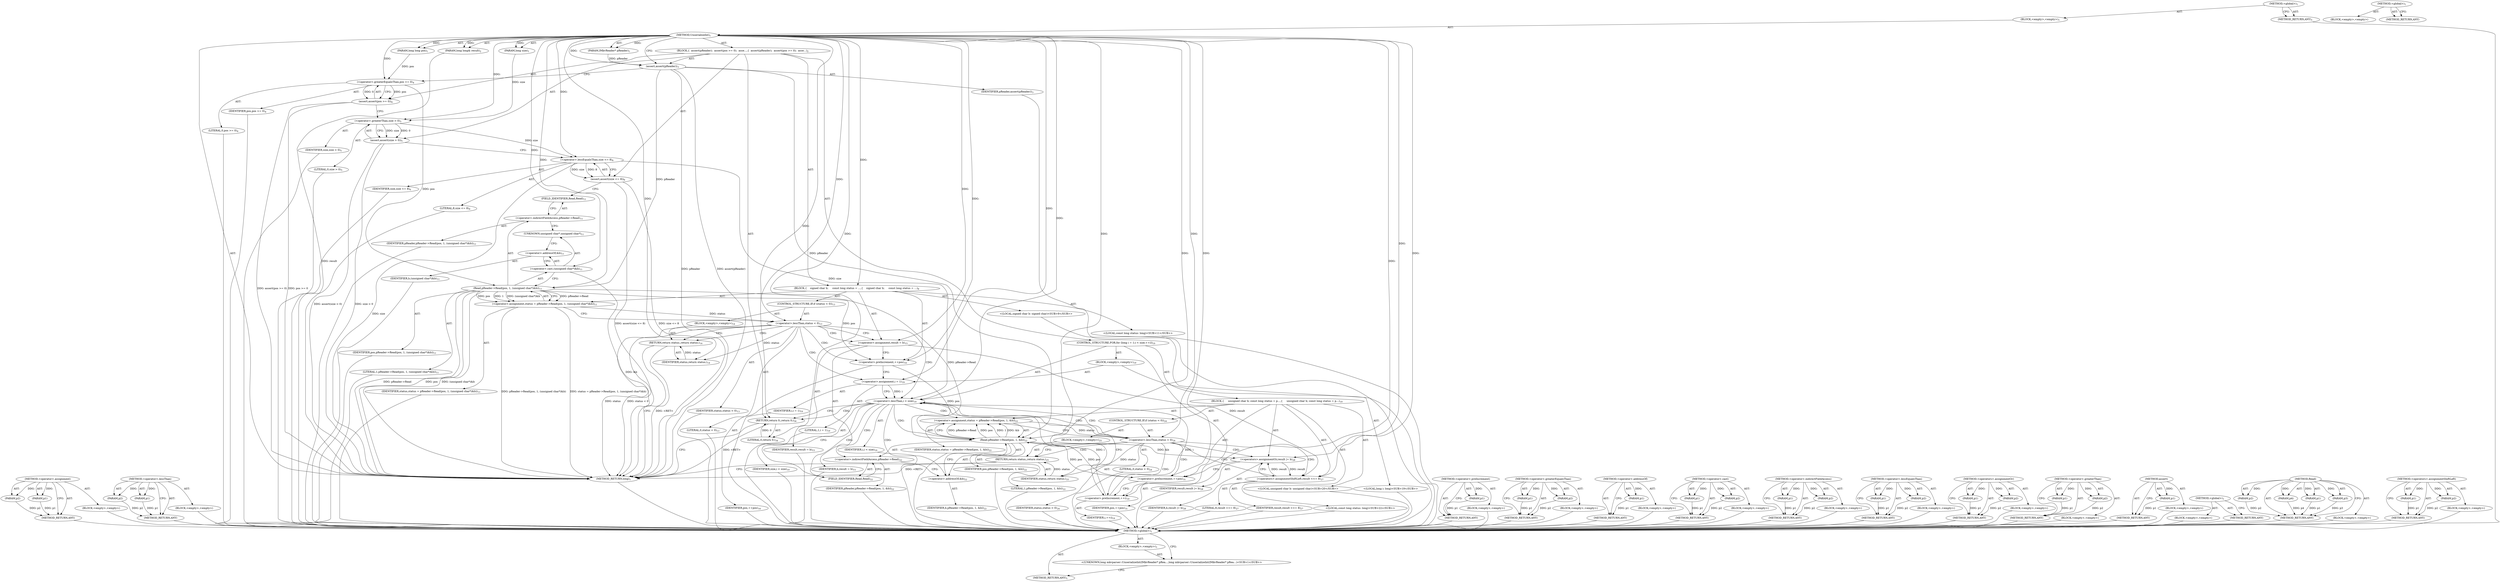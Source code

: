 digraph "&lt;global&gt;" {
vulnerable_142 [label=<(METHOD,&lt;operator&gt;.assignment)>];
vulnerable_143 [label=<(PARAM,p1)>];
vulnerable_144 [label=<(PARAM,p2)>];
vulnerable_145 [label=<(BLOCK,&lt;empty&gt;,&lt;empty&gt;)>];
vulnerable_146 [label=<(METHOD_RETURN,ANY)>];
vulnerable_168 [label=<(METHOD,&lt;operator&gt;.lessThan)>];
vulnerable_169 [label=<(PARAM,p1)>];
vulnerable_170 [label=<(PARAM,p2)>];
vulnerable_171 [label=<(BLOCK,&lt;empty&gt;,&lt;empty&gt;)>];
vulnerable_172 [label=<(METHOD_RETURN,ANY)>];
vulnerable_6 [label=<(METHOD,&lt;global&gt;)<SUB>1</SUB>>];
vulnerable_7 [label=<(BLOCK,&lt;empty&gt;,&lt;empty&gt;)<SUB>1</SUB>>];
vulnerable_8 [label=<(METHOD,UnserializeInt)<SUB>1</SUB>>];
vulnerable_9 [label=<(PARAM,IMkvReader* pReader)<SUB>1</SUB>>];
vulnerable_10 [label=<(PARAM,long long pos)<SUB>1</SUB>>];
vulnerable_11 [label=<(PARAM,long size)<SUB>1</SUB>>];
vulnerable_12 [label=<(PARAM,long long&amp; result)<SUB>2</SUB>>];
vulnerable_13 [label=<(BLOCK,{
  assert(pReader);
  assert(pos &gt;= 0);
  asse...,{
  assert(pReader);
  assert(pos &gt;= 0);
  asse...)<SUB>2</SUB>>];
vulnerable_14 [label=<(assert,assert(pReader))<SUB>3</SUB>>];
vulnerable_15 [label=<(IDENTIFIER,pReader,assert(pReader))<SUB>3</SUB>>];
vulnerable_16 [label=<(assert,assert(pos &gt;= 0))<SUB>4</SUB>>];
vulnerable_17 [label=<(&lt;operator&gt;.greaterEqualsThan,pos &gt;= 0)<SUB>4</SUB>>];
vulnerable_18 [label=<(IDENTIFIER,pos,pos &gt;= 0)<SUB>4</SUB>>];
vulnerable_19 [label=<(LITERAL,0,pos &gt;= 0)<SUB>4</SUB>>];
vulnerable_20 [label=<(assert,assert(size &gt; 0))<SUB>5</SUB>>];
vulnerable_21 [label=<(&lt;operator&gt;.greaterThan,size &gt; 0)<SUB>5</SUB>>];
vulnerable_22 [label=<(IDENTIFIER,size,size &gt; 0)<SUB>5</SUB>>];
vulnerable_23 [label=<(LITERAL,0,size &gt; 0)<SUB>5</SUB>>];
vulnerable_24 [label=<(assert,assert(size &lt;= 8))<SUB>6</SUB>>];
vulnerable_25 [label=<(&lt;operator&gt;.lessEqualsThan,size &lt;= 8)<SUB>6</SUB>>];
vulnerable_26 [label=<(IDENTIFIER,size,size &lt;= 8)<SUB>6</SUB>>];
vulnerable_27 [label=<(LITERAL,8,size &lt;= 8)<SUB>6</SUB>>];
vulnerable_28 [label=<(BLOCK,{
    signed char b;
 
    const long status = ...,{
    signed char b;
 
    const long status = ...)<SUB>8</SUB>>];
vulnerable_29 [label="<(LOCAL,signed char b: signed char)<SUB>9</SUB>>"];
vulnerable_30 [label="<(LOCAL,const long status: long)<SUB>11</SUB>>"];
vulnerable_31 [label=<(&lt;operator&gt;.assignment,status = pReader-&gt;Read(pos, 1, (unsigned char*)&amp;b))<SUB>11</SUB>>];
vulnerable_32 [label=<(IDENTIFIER,status,status = pReader-&gt;Read(pos, 1, (unsigned char*)&amp;b))<SUB>11</SUB>>];
vulnerable_33 [label=<(Read,pReader-&gt;Read(pos, 1, (unsigned char*)&amp;b))<SUB>11</SUB>>];
vulnerable_34 [label=<(&lt;operator&gt;.indirectFieldAccess,pReader-&gt;Read)<SUB>11</SUB>>];
vulnerable_35 [label=<(IDENTIFIER,pReader,pReader-&gt;Read(pos, 1, (unsigned char*)&amp;b))<SUB>11</SUB>>];
vulnerable_36 [label=<(FIELD_IDENTIFIER,Read,Read)<SUB>11</SUB>>];
vulnerable_37 [label=<(IDENTIFIER,pos,pReader-&gt;Read(pos, 1, (unsigned char*)&amp;b))<SUB>11</SUB>>];
vulnerable_38 [label=<(LITERAL,1,pReader-&gt;Read(pos, 1, (unsigned char*)&amp;b))<SUB>11</SUB>>];
vulnerable_39 [label=<(&lt;operator&gt;.cast,(unsigned char*)&amp;b)<SUB>11</SUB>>];
vulnerable_40 [label=<(UNKNOWN,unsigned char*,unsigned char*)<SUB>11</SUB>>];
vulnerable_41 [label=<(&lt;operator&gt;.addressOf,&amp;b)<SUB>11</SUB>>];
vulnerable_42 [label=<(IDENTIFIER,b,(unsigned char*)&amp;b)<SUB>11</SUB>>];
vulnerable_43 [label=<(CONTROL_STRUCTURE,IF,if (status &lt; 0))<SUB>13</SUB>>];
vulnerable_44 [label=<(&lt;operator&gt;.lessThan,status &lt; 0)<SUB>13</SUB>>];
vulnerable_45 [label=<(IDENTIFIER,status,status &lt; 0)<SUB>13</SUB>>];
vulnerable_46 [label=<(LITERAL,0,status &lt; 0)<SUB>13</SUB>>];
vulnerable_47 [label=<(BLOCK,&lt;empty&gt;,&lt;empty&gt;)<SUB>14</SUB>>];
vulnerable_48 [label=<(RETURN,return status;,return status;)<SUB>14</SUB>>];
vulnerable_49 [label=<(IDENTIFIER,status,return status;)<SUB>14</SUB>>];
vulnerable_50 [label=<(&lt;operator&gt;.assignment,result = b)<SUB>15</SUB>>];
vulnerable_51 [label=<(IDENTIFIER,result,result = b)<SUB>15</SUB>>];
vulnerable_52 [label=<(IDENTIFIER,b,result = b)<SUB>15</SUB>>];
vulnerable_53 [label=<(&lt;operator&gt;.preIncrement,++pos)<SUB>16</SUB>>];
vulnerable_54 [label=<(IDENTIFIER,pos,++pos)<SUB>16</SUB>>];
vulnerable_55 [label=<(CONTROL_STRUCTURE,FOR,for (long i = 1;i &lt; size;++i))<SUB>19</SUB>>];
vulnerable_56 [label=<(BLOCK,&lt;empty&gt;,&lt;empty&gt;)<SUB>19</SUB>>];
vulnerable_57 [label="<(LOCAL,long i: long)<SUB>19</SUB>>"];
vulnerable_58 [label=<(&lt;operator&gt;.assignment,i = 1)<SUB>19</SUB>>];
vulnerable_59 [label=<(IDENTIFIER,i,i = 1)<SUB>19</SUB>>];
vulnerable_60 [label=<(LITERAL,1,i = 1)<SUB>19</SUB>>];
vulnerable_61 [label=<(&lt;operator&gt;.lessThan,i &lt; size)<SUB>19</SUB>>];
vulnerable_62 [label=<(IDENTIFIER,i,i &lt; size)<SUB>19</SUB>>];
vulnerable_63 [label=<(IDENTIFIER,size,i &lt; size)<SUB>19</SUB>>];
vulnerable_64 [label=<(&lt;operator&gt;.preIncrement,++i)<SUB>19</SUB>>];
vulnerable_65 [label=<(IDENTIFIER,i,++i)<SUB>19</SUB>>];
vulnerable_66 [label=<(BLOCK,{
     unsigned char b;

 const long status = p...,{
     unsigned char b;

 const long status = p...)<SUB>19</SUB>>];
vulnerable_67 [label="<(LOCAL,unsigned char b: unsigned char)<SUB>20</SUB>>"];
vulnerable_68 [label="<(LOCAL,const long status: long)<SUB>22</SUB>>"];
vulnerable_69 [label=<(&lt;operator&gt;.assignment,status = pReader-&gt;Read(pos, 1, &amp;b))<SUB>22</SUB>>];
vulnerable_70 [label=<(IDENTIFIER,status,status = pReader-&gt;Read(pos, 1, &amp;b))<SUB>22</SUB>>];
vulnerable_71 [label=<(Read,pReader-&gt;Read(pos, 1, &amp;b))<SUB>22</SUB>>];
vulnerable_72 [label=<(&lt;operator&gt;.indirectFieldAccess,pReader-&gt;Read)<SUB>22</SUB>>];
vulnerable_73 [label=<(IDENTIFIER,pReader,pReader-&gt;Read(pos, 1, &amp;b))<SUB>22</SUB>>];
vulnerable_74 [label=<(FIELD_IDENTIFIER,Read,Read)<SUB>22</SUB>>];
vulnerable_75 [label=<(IDENTIFIER,pos,pReader-&gt;Read(pos, 1, &amp;b))<SUB>22</SUB>>];
vulnerable_76 [label=<(LITERAL,1,pReader-&gt;Read(pos, 1, &amp;b))<SUB>22</SUB>>];
vulnerable_77 [label=<(&lt;operator&gt;.addressOf,&amp;b)<SUB>22</SUB>>];
vulnerable_78 [label=<(IDENTIFIER,b,pReader-&gt;Read(pos, 1, &amp;b))<SUB>22</SUB>>];
vulnerable_79 [label=<(CONTROL_STRUCTURE,IF,if (status &lt; 0))<SUB>24</SUB>>];
vulnerable_80 [label=<(&lt;operator&gt;.lessThan,status &lt; 0)<SUB>24</SUB>>];
vulnerable_81 [label=<(IDENTIFIER,status,status &lt; 0)<SUB>24</SUB>>];
vulnerable_82 [label=<(LITERAL,0,status &lt; 0)<SUB>24</SUB>>];
vulnerable_83 [label=<(BLOCK,&lt;empty&gt;,&lt;empty&gt;)<SUB>25</SUB>>];
vulnerable_84 [label=<(RETURN,return status;,return status;)<SUB>25</SUB>>];
vulnerable_85 [label=<(IDENTIFIER,status,return status;)<SUB>25</SUB>>];
vulnerable_86 [label=<(&lt;operators&gt;.assignmentShiftLeft,result &lt;&lt;= 8)<SUB>27</SUB>>];
vulnerable_87 [label=<(IDENTIFIER,result,result &lt;&lt;= 8)<SUB>27</SUB>>];
vulnerable_88 [label=<(LITERAL,8,result &lt;&lt;= 8)<SUB>27</SUB>>];
vulnerable_89 [label=<(&lt;operators&gt;.assignmentOr,result |= b)<SUB>28</SUB>>];
vulnerable_90 [label=<(IDENTIFIER,result,result |= b)<SUB>28</SUB>>];
vulnerable_91 [label=<(IDENTIFIER,b,result |= b)<SUB>28</SUB>>];
vulnerable_92 [label=<(&lt;operator&gt;.preIncrement,++pos)<SUB>31</SUB>>];
vulnerable_93 [label=<(IDENTIFIER,pos,++pos)<SUB>31</SUB>>];
vulnerable_94 [label=<(RETURN,return 0;,return 0;)<SUB>34</SUB>>];
vulnerable_95 [label=<(LITERAL,0,return 0;)<SUB>34</SUB>>];
vulnerable_96 [label=<(METHOD_RETURN,long)<SUB>1</SUB>>];
vulnerable_98 [label=<(METHOD_RETURN,ANY)<SUB>1</SUB>>];
vulnerable_173 [label=<(METHOD,&lt;operator&gt;.preIncrement)>];
vulnerable_174 [label=<(PARAM,p1)>];
vulnerable_175 [label=<(BLOCK,&lt;empty&gt;,&lt;empty&gt;)>];
vulnerable_176 [label=<(METHOD_RETURN,ANY)>];
vulnerable_127 [label=<(METHOD,&lt;operator&gt;.greaterEqualsThan)>];
vulnerable_128 [label=<(PARAM,p1)>];
vulnerable_129 [label=<(PARAM,p2)>];
vulnerable_130 [label=<(BLOCK,&lt;empty&gt;,&lt;empty&gt;)>];
vulnerable_131 [label=<(METHOD_RETURN,ANY)>];
vulnerable_164 [label=<(METHOD,&lt;operator&gt;.addressOf)>];
vulnerable_165 [label=<(PARAM,p1)>];
vulnerable_166 [label=<(BLOCK,&lt;empty&gt;,&lt;empty&gt;)>];
vulnerable_167 [label=<(METHOD_RETURN,ANY)>];
vulnerable_159 [label=<(METHOD,&lt;operator&gt;.cast)>];
vulnerable_160 [label=<(PARAM,p1)>];
vulnerable_161 [label=<(PARAM,p2)>];
vulnerable_162 [label=<(BLOCK,&lt;empty&gt;,&lt;empty&gt;)>];
vulnerable_163 [label=<(METHOD_RETURN,ANY)>];
vulnerable_154 [label=<(METHOD,&lt;operator&gt;.indirectFieldAccess)>];
vulnerable_155 [label=<(PARAM,p1)>];
vulnerable_156 [label=<(PARAM,p2)>];
vulnerable_157 [label=<(BLOCK,&lt;empty&gt;,&lt;empty&gt;)>];
vulnerable_158 [label=<(METHOD_RETURN,ANY)>];
vulnerable_137 [label=<(METHOD,&lt;operator&gt;.lessEqualsThan)>];
vulnerable_138 [label=<(PARAM,p1)>];
vulnerable_139 [label=<(PARAM,p2)>];
vulnerable_140 [label=<(BLOCK,&lt;empty&gt;,&lt;empty&gt;)>];
vulnerable_141 [label=<(METHOD_RETURN,ANY)>];
vulnerable_182 [label=<(METHOD,&lt;operators&gt;.assignmentOr)>];
vulnerable_183 [label=<(PARAM,p1)>];
vulnerable_184 [label=<(PARAM,p2)>];
vulnerable_185 [label=<(BLOCK,&lt;empty&gt;,&lt;empty&gt;)>];
vulnerable_186 [label=<(METHOD_RETURN,ANY)>];
vulnerable_132 [label=<(METHOD,&lt;operator&gt;.greaterThan)>];
vulnerable_133 [label=<(PARAM,p1)>];
vulnerable_134 [label=<(PARAM,p2)>];
vulnerable_135 [label=<(BLOCK,&lt;empty&gt;,&lt;empty&gt;)>];
vulnerable_136 [label=<(METHOD_RETURN,ANY)>];
vulnerable_123 [label=<(METHOD,assert)>];
vulnerable_124 [label=<(PARAM,p1)>];
vulnerable_125 [label=<(BLOCK,&lt;empty&gt;,&lt;empty&gt;)>];
vulnerable_126 [label=<(METHOD_RETURN,ANY)>];
vulnerable_117 [label=<(METHOD,&lt;global&gt;)<SUB>1</SUB>>];
vulnerable_118 [label=<(BLOCK,&lt;empty&gt;,&lt;empty&gt;)>];
vulnerable_119 [label=<(METHOD_RETURN,ANY)>];
vulnerable_147 [label=<(METHOD,Read)>];
vulnerable_148 [label=<(PARAM,p1)>];
vulnerable_149 [label=<(PARAM,p2)>];
vulnerable_150 [label=<(PARAM,p3)>];
vulnerable_151 [label=<(PARAM,p4)>];
vulnerable_152 [label=<(BLOCK,&lt;empty&gt;,&lt;empty&gt;)>];
vulnerable_153 [label=<(METHOD_RETURN,ANY)>];
vulnerable_177 [label=<(METHOD,&lt;operators&gt;.assignmentShiftLeft)>];
vulnerable_178 [label=<(PARAM,p1)>];
vulnerable_179 [label=<(PARAM,p2)>];
vulnerable_180 [label=<(BLOCK,&lt;empty&gt;,&lt;empty&gt;)>];
vulnerable_181 [label=<(METHOD_RETURN,ANY)>];
fixed_6 [label=<(METHOD,&lt;global&gt;)<SUB>1</SUB>>];
fixed_7 [label=<(BLOCK,&lt;empty&gt;,&lt;empty&gt;)<SUB>1</SUB>>];
fixed_8 [label="<(UNKNOWN,long mkvparser::UnserializeInt(IMkvReader* pRea...,long mkvparser::UnserializeInt(IMkvReader* pRea...)<SUB>1</SUB>>"];
fixed_9 [label=<(METHOD_RETURN,ANY)<SUB>1</SUB>>];
fixed_14 [label=<(METHOD,&lt;global&gt;)<SUB>1</SUB>>];
fixed_15 [label=<(BLOCK,&lt;empty&gt;,&lt;empty&gt;)>];
fixed_16 [label=<(METHOD_RETURN,ANY)>];
vulnerable_142 -> vulnerable_143  [key=0, label="AST: "];
vulnerable_142 -> vulnerable_143  [key=1, label="DDG: "];
vulnerable_142 -> vulnerable_145  [key=0, label="AST: "];
vulnerable_142 -> vulnerable_144  [key=0, label="AST: "];
vulnerable_142 -> vulnerable_144  [key=1, label="DDG: "];
vulnerable_142 -> vulnerable_146  [key=0, label="AST: "];
vulnerable_142 -> vulnerable_146  [key=1, label="CFG: "];
vulnerable_143 -> vulnerable_146  [key=0, label="DDG: p1"];
vulnerable_144 -> vulnerable_146  [key=0, label="DDG: p2"];
vulnerable_145 -> fixed_6  [key=0];
vulnerable_146 -> fixed_6  [key=0];
vulnerable_168 -> vulnerable_169  [key=0, label="AST: "];
vulnerable_168 -> vulnerable_169  [key=1, label="DDG: "];
vulnerable_168 -> vulnerable_171  [key=0, label="AST: "];
vulnerable_168 -> vulnerable_170  [key=0, label="AST: "];
vulnerable_168 -> vulnerable_170  [key=1, label="DDG: "];
vulnerable_168 -> vulnerable_172  [key=0, label="AST: "];
vulnerable_168 -> vulnerable_172  [key=1, label="CFG: "];
vulnerable_169 -> vulnerable_172  [key=0, label="DDG: p1"];
vulnerable_170 -> vulnerable_172  [key=0, label="DDG: p2"];
vulnerable_171 -> fixed_6  [key=0];
vulnerable_172 -> fixed_6  [key=0];
vulnerable_6 -> vulnerable_7  [key=0, label="AST: "];
vulnerable_6 -> vulnerable_98  [key=0, label="AST: "];
vulnerable_6 -> vulnerable_98  [key=1, label="CFG: "];
vulnerable_7 -> vulnerable_8  [key=0, label="AST: "];
vulnerable_8 -> vulnerable_9  [key=0, label="AST: "];
vulnerable_8 -> vulnerable_9  [key=1, label="DDG: "];
vulnerable_8 -> vulnerable_10  [key=0, label="AST: "];
vulnerable_8 -> vulnerable_10  [key=1, label="DDG: "];
vulnerable_8 -> vulnerable_11  [key=0, label="AST: "];
vulnerable_8 -> vulnerable_11  [key=1, label="DDG: "];
vulnerable_8 -> vulnerable_12  [key=0, label="AST: "];
vulnerable_8 -> vulnerable_12  [key=1, label="DDG: "];
vulnerable_8 -> vulnerable_13  [key=0, label="AST: "];
vulnerable_8 -> vulnerable_96  [key=0, label="AST: "];
vulnerable_8 -> vulnerable_14  [key=0, label="CFG: "];
vulnerable_8 -> vulnerable_14  [key=1, label="DDG: "];
vulnerable_8 -> vulnerable_28  [key=0, label="DDG: "];
vulnerable_8 -> vulnerable_94  [key=0, label="DDG: "];
vulnerable_8 -> vulnerable_50  [key=0, label="DDG: "];
vulnerable_8 -> vulnerable_95  [key=0, label="DDG: "];
vulnerable_8 -> vulnerable_17  [key=0, label="DDG: "];
vulnerable_8 -> vulnerable_21  [key=0, label="DDG: "];
vulnerable_8 -> vulnerable_25  [key=0, label="DDG: "];
vulnerable_8 -> vulnerable_53  [key=0, label="DDG: "];
vulnerable_8 -> vulnerable_58  [key=0, label="DDG: "];
vulnerable_8 -> vulnerable_61  [key=0, label="DDG: "];
vulnerable_8 -> vulnerable_64  [key=0, label="DDG: "];
vulnerable_8 -> vulnerable_86  [key=0, label="DDG: "];
vulnerable_8 -> vulnerable_89  [key=0, label="DDG: "];
vulnerable_8 -> vulnerable_33  [key=0, label="DDG: "];
vulnerable_8 -> vulnerable_44  [key=0, label="DDG: "];
vulnerable_8 -> vulnerable_92  [key=0, label="DDG: "];
vulnerable_8 -> vulnerable_39  [key=0, label="DDG: "];
vulnerable_8 -> vulnerable_49  [key=0, label="DDG: "];
vulnerable_8 -> vulnerable_71  [key=0, label="DDG: "];
vulnerable_8 -> vulnerable_80  [key=0, label="DDG: "];
vulnerable_8 -> vulnerable_85  [key=0, label="DDG: "];
vulnerable_9 -> vulnerable_14  [key=0, label="DDG: pReader"];
vulnerable_10 -> vulnerable_17  [key=0, label="DDG: pos"];
vulnerable_11 -> vulnerable_21  [key=0, label="DDG: size"];
vulnerable_12 -> vulnerable_96  [key=0, label="DDG: result"];
vulnerable_13 -> vulnerable_14  [key=0, label="AST: "];
vulnerable_13 -> vulnerable_16  [key=0, label="AST: "];
vulnerable_13 -> vulnerable_20  [key=0, label="AST: "];
vulnerable_13 -> vulnerable_24  [key=0, label="AST: "];
vulnerable_13 -> vulnerable_28  [key=0, label="AST: "];
vulnerable_13 -> vulnerable_55  [key=0, label="AST: "];
vulnerable_13 -> vulnerable_94  [key=0, label="AST: "];
vulnerable_14 -> vulnerable_15  [key=0, label="AST: "];
vulnerable_14 -> vulnerable_17  [key=0, label="CFG: "];
vulnerable_14 -> vulnerable_96  [key=0, label="DDG: pReader"];
vulnerable_14 -> vulnerable_96  [key=1, label="DDG: assert(pReader)"];
vulnerable_14 -> vulnerable_33  [key=0, label="DDG: pReader"];
vulnerable_14 -> vulnerable_71  [key=0, label="DDG: pReader"];
vulnerable_15 -> fixed_6  [key=0];
vulnerable_16 -> vulnerable_17  [key=0, label="AST: "];
vulnerable_16 -> vulnerable_21  [key=0, label="CFG: "];
vulnerable_16 -> vulnerable_96  [key=0, label="DDG: pos &gt;= 0"];
vulnerable_16 -> vulnerable_96  [key=1, label="DDG: assert(pos &gt;= 0)"];
vulnerable_17 -> vulnerable_18  [key=0, label="AST: "];
vulnerable_17 -> vulnerable_19  [key=0, label="AST: "];
vulnerable_17 -> vulnerable_16  [key=0, label="CFG: "];
vulnerable_17 -> vulnerable_16  [key=1, label="DDG: pos"];
vulnerable_17 -> vulnerable_16  [key=2, label="DDG: 0"];
vulnerable_17 -> vulnerable_33  [key=0, label="DDG: pos"];
vulnerable_18 -> fixed_6  [key=0];
vulnerable_19 -> fixed_6  [key=0];
vulnerable_20 -> vulnerable_21  [key=0, label="AST: "];
vulnerable_20 -> vulnerable_25  [key=0, label="CFG: "];
vulnerable_20 -> vulnerable_96  [key=0, label="DDG: size &gt; 0"];
vulnerable_20 -> vulnerable_96  [key=1, label="DDG: assert(size &gt; 0)"];
vulnerable_21 -> vulnerable_22  [key=0, label="AST: "];
vulnerable_21 -> vulnerable_23  [key=0, label="AST: "];
vulnerable_21 -> vulnerable_20  [key=0, label="CFG: "];
vulnerable_21 -> vulnerable_20  [key=1, label="DDG: size"];
vulnerable_21 -> vulnerable_20  [key=2, label="DDG: 0"];
vulnerable_21 -> vulnerable_25  [key=0, label="DDG: size"];
vulnerable_22 -> fixed_6  [key=0];
vulnerable_23 -> fixed_6  [key=0];
vulnerable_24 -> vulnerable_25  [key=0, label="AST: "];
vulnerable_24 -> vulnerable_36  [key=0, label="CFG: "];
vulnerable_24 -> vulnerable_96  [key=0, label="DDG: size &lt;= 8"];
vulnerable_24 -> vulnerable_96  [key=1, label="DDG: assert(size &lt;= 8)"];
vulnerable_25 -> vulnerable_26  [key=0, label="AST: "];
vulnerable_25 -> vulnerable_27  [key=0, label="AST: "];
vulnerable_25 -> vulnerable_24  [key=0, label="CFG: "];
vulnerable_25 -> vulnerable_24  [key=1, label="DDG: size"];
vulnerable_25 -> vulnerable_24  [key=2, label="DDG: 8"];
vulnerable_25 -> vulnerable_96  [key=0, label="DDG: size"];
vulnerable_25 -> vulnerable_61  [key=0, label="DDG: size"];
vulnerable_26 -> fixed_6  [key=0];
vulnerable_27 -> fixed_6  [key=0];
vulnerable_28 -> vulnerable_29  [key=0, label="AST: "];
vulnerable_28 -> vulnerable_30  [key=0, label="AST: "];
vulnerable_28 -> vulnerable_31  [key=0, label="AST: "];
vulnerable_28 -> vulnerable_43  [key=0, label="AST: "];
vulnerable_28 -> vulnerable_50  [key=0, label="AST: "];
vulnerable_28 -> vulnerable_53  [key=0, label="AST: "];
vulnerable_29 -> fixed_6  [key=0];
vulnerable_30 -> fixed_6  [key=0];
vulnerable_31 -> vulnerable_32  [key=0, label="AST: "];
vulnerable_31 -> vulnerable_33  [key=0, label="AST: "];
vulnerable_31 -> vulnerable_44  [key=0, label="CFG: "];
vulnerable_31 -> vulnerable_44  [key=1, label="DDG: status"];
vulnerable_31 -> vulnerable_96  [key=0, label="DDG: pReader-&gt;Read(pos, 1, (unsigned char*)&amp;b)"];
vulnerable_31 -> vulnerable_96  [key=1, label="DDG: status = pReader-&gt;Read(pos, 1, (unsigned char*)&amp;b)"];
vulnerable_32 -> fixed_6  [key=0];
vulnerable_33 -> vulnerable_34  [key=0, label="AST: "];
vulnerable_33 -> vulnerable_37  [key=0, label="AST: "];
vulnerable_33 -> vulnerable_38  [key=0, label="AST: "];
vulnerable_33 -> vulnerable_39  [key=0, label="AST: "];
vulnerable_33 -> vulnerable_31  [key=0, label="CFG: "];
vulnerable_33 -> vulnerable_31  [key=1, label="DDG: pReader-&gt;Read"];
vulnerable_33 -> vulnerable_31  [key=2, label="DDG: pos"];
vulnerable_33 -> vulnerable_31  [key=3, label="DDG: 1"];
vulnerable_33 -> vulnerable_31  [key=4, label="DDG: (unsigned char*)&amp;b"];
vulnerable_33 -> vulnerable_96  [key=0, label="DDG: pReader-&gt;Read"];
vulnerable_33 -> vulnerable_96  [key=1, label="DDG: pos"];
vulnerable_33 -> vulnerable_96  [key=2, label="DDG: (unsigned char*)&amp;b"];
vulnerable_33 -> vulnerable_53  [key=0, label="DDG: pos"];
vulnerable_33 -> vulnerable_71  [key=0, label="DDG: pReader-&gt;Read"];
vulnerable_34 -> vulnerable_35  [key=0, label="AST: "];
vulnerable_34 -> vulnerable_36  [key=0, label="AST: "];
vulnerable_34 -> vulnerable_40  [key=0, label="CFG: "];
vulnerable_35 -> fixed_6  [key=0];
vulnerable_36 -> vulnerable_34  [key=0, label="CFG: "];
vulnerable_37 -> fixed_6  [key=0];
vulnerable_38 -> fixed_6  [key=0];
vulnerable_39 -> vulnerable_40  [key=0, label="AST: "];
vulnerable_39 -> vulnerable_41  [key=0, label="AST: "];
vulnerable_39 -> vulnerable_33  [key=0, label="CFG: "];
vulnerable_39 -> vulnerable_96  [key=0, label="DDG: &amp;b"];
vulnerable_40 -> vulnerable_41  [key=0, label="CFG: "];
vulnerable_41 -> vulnerable_42  [key=0, label="AST: "];
vulnerable_41 -> vulnerable_39  [key=0, label="CFG: "];
vulnerable_42 -> fixed_6  [key=0];
vulnerable_43 -> vulnerable_44  [key=0, label="AST: "];
vulnerable_43 -> vulnerable_47  [key=0, label="AST: "];
vulnerable_44 -> vulnerable_45  [key=0, label="AST: "];
vulnerable_44 -> vulnerable_46  [key=0, label="AST: "];
vulnerable_44 -> vulnerable_48  [key=0, label="CFG: "];
vulnerable_44 -> vulnerable_48  [key=1, label="CDG: "];
vulnerable_44 -> vulnerable_50  [key=0, label="CFG: "];
vulnerable_44 -> vulnerable_50  [key=1, label="CDG: "];
vulnerable_44 -> vulnerable_96  [key=0, label="DDG: status"];
vulnerable_44 -> vulnerable_96  [key=1, label="DDG: status &lt; 0"];
vulnerable_44 -> vulnerable_49  [key=0, label="DDG: status"];
vulnerable_44 -> vulnerable_58  [key=0, label="CDG: "];
vulnerable_44 -> vulnerable_61  [key=0, label="CDG: "];
vulnerable_44 -> vulnerable_53  [key=0, label="CDG: "];
vulnerable_45 -> fixed_6  [key=0];
vulnerable_46 -> fixed_6  [key=0];
vulnerable_47 -> vulnerable_48  [key=0, label="AST: "];
vulnerable_48 -> vulnerable_49  [key=0, label="AST: "];
vulnerable_48 -> vulnerable_96  [key=0, label="CFG: "];
vulnerable_48 -> vulnerable_96  [key=1, label="DDG: &lt;RET&gt;"];
vulnerable_49 -> vulnerable_48  [key=0, label="DDG: status"];
vulnerable_50 -> vulnerable_51  [key=0, label="AST: "];
vulnerable_50 -> vulnerable_52  [key=0, label="AST: "];
vulnerable_50 -> vulnerable_53  [key=0, label="CFG: "];
vulnerable_50 -> vulnerable_86  [key=0, label="DDG: result"];
vulnerable_51 -> fixed_6  [key=0];
vulnerable_52 -> fixed_6  [key=0];
vulnerable_53 -> vulnerable_54  [key=0, label="AST: "];
vulnerable_53 -> vulnerable_58  [key=0, label="CFG: "];
vulnerable_53 -> vulnerable_71  [key=0, label="DDG: pos"];
vulnerable_54 -> fixed_6  [key=0];
vulnerable_55 -> vulnerable_56  [key=0, label="AST: "];
vulnerable_55 -> vulnerable_61  [key=0, label="AST: "];
vulnerable_55 -> vulnerable_64  [key=0, label="AST: "];
vulnerable_55 -> vulnerable_66  [key=0, label="AST: "];
vulnerable_56 -> vulnerable_57  [key=0, label="AST: "];
vulnerable_56 -> vulnerable_58  [key=0, label="AST: "];
vulnerable_57 -> fixed_6  [key=0];
vulnerable_58 -> vulnerable_59  [key=0, label="AST: "];
vulnerable_58 -> vulnerable_60  [key=0, label="AST: "];
vulnerable_58 -> vulnerable_61  [key=0, label="CFG: "];
vulnerable_58 -> vulnerable_61  [key=1, label="DDG: i"];
vulnerable_59 -> fixed_6  [key=0];
vulnerable_60 -> fixed_6  [key=0];
vulnerable_61 -> vulnerable_62  [key=0, label="AST: "];
vulnerable_61 -> vulnerable_63  [key=0, label="AST: "];
vulnerable_61 -> vulnerable_74  [key=0, label="CFG: "];
vulnerable_61 -> vulnerable_74  [key=1, label="CDG: "];
vulnerable_61 -> vulnerable_94  [key=0, label="CFG: "];
vulnerable_61 -> vulnerable_94  [key=1, label="CDG: "];
vulnerable_61 -> vulnerable_64  [key=0, label="DDG: i"];
vulnerable_61 -> vulnerable_80  [key=0, label="CDG: "];
vulnerable_61 -> vulnerable_77  [key=0, label="CDG: "];
vulnerable_61 -> vulnerable_71  [key=0, label="CDG: "];
vulnerable_61 -> vulnerable_72  [key=0, label="CDG: "];
vulnerable_61 -> vulnerable_69  [key=0, label="CDG: "];
vulnerable_62 -> fixed_6  [key=0];
vulnerable_63 -> fixed_6  [key=0];
vulnerable_64 -> vulnerable_65  [key=0, label="AST: "];
vulnerable_64 -> vulnerable_61  [key=0, label="CFG: "];
vulnerable_64 -> vulnerable_61  [key=1, label="DDG: i"];
vulnerable_65 -> fixed_6  [key=0];
vulnerable_66 -> vulnerable_67  [key=0, label="AST: "];
vulnerable_66 -> vulnerable_68  [key=0, label="AST: "];
vulnerable_66 -> vulnerable_69  [key=0, label="AST: "];
vulnerable_66 -> vulnerable_79  [key=0, label="AST: "];
vulnerable_66 -> vulnerable_86  [key=0, label="AST: "];
vulnerable_66 -> vulnerable_89  [key=0, label="AST: "];
vulnerable_66 -> vulnerable_92  [key=0, label="AST: "];
vulnerable_67 -> fixed_6  [key=0];
vulnerable_68 -> fixed_6  [key=0];
vulnerable_69 -> vulnerable_70  [key=0, label="AST: "];
vulnerable_69 -> vulnerable_71  [key=0, label="AST: "];
vulnerable_69 -> vulnerable_80  [key=0, label="CFG: "];
vulnerable_69 -> vulnerable_80  [key=1, label="DDG: status"];
vulnerable_70 -> fixed_6  [key=0];
vulnerable_71 -> vulnerable_72  [key=0, label="AST: "];
vulnerable_71 -> vulnerable_75  [key=0, label="AST: "];
vulnerable_71 -> vulnerable_76  [key=0, label="AST: "];
vulnerable_71 -> vulnerable_77  [key=0, label="AST: "];
vulnerable_71 -> vulnerable_69  [key=0, label="CFG: "];
vulnerable_71 -> vulnerable_69  [key=1, label="DDG: pReader-&gt;Read"];
vulnerable_71 -> vulnerable_69  [key=2, label="DDG: pos"];
vulnerable_71 -> vulnerable_69  [key=3, label="DDG: 1"];
vulnerable_71 -> vulnerable_69  [key=4, label="DDG: &amp;b"];
vulnerable_71 -> vulnerable_89  [key=0, label="DDG: &amp;b"];
vulnerable_71 -> vulnerable_92  [key=0, label="DDG: pos"];
vulnerable_72 -> vulnerable_73  [key=0, label="AST: "];
vulnerable_72 -> vulnerable_74  [key=0, label="AST: "];
vulnerable_72 -> vulnerable_77  [key=0, label="CFG: "];
vulnerable_73 -> fixed_6  [key=0];
vulnerable_74 -> vulnerable_72  [key=0, label="CFG: "];
vulnerable_75 -> fixed_6  [key=0];
vulnerable_76 -> fixed_6  [key=0];
vulnerable_77 -> vulnerable_78  [key=0, label="AST: "];
vulnerable_77 -> vulnerable_71  [key=0, label="CFG: "];
vulnerable_78 -> fixed_6  [key=0];
vulnerable_79 -> vulnerable_80  [key=0, label="AST: "];
vulnerable_79 -> vulnerable_83  [key=0, label="AST: "];
vulnerable_80 -> vulnerable_81  [key=0, label="AST: "];
vulnerable_80 -> vulnerable_82  [key=0, label="AST: "];
vulnerable_80 -> vulnerable_84  [key=0, label="CFG: "];
vulnerable_80 -> vulnerable_84  [key=1, label="CDG: "];
vulnerable_80 -> vulnerable_86  [key=0, label="CFG: "];
vulnerable_80 -> vulnerable_86  [key=1, label="CDG: "];
vulnerable_80 -> vulnerable_85  [key=0, label="DDG: status"];
vulnerable_80 -> vulnerable_61  [key=0, label="CDG: "];
vulnerable_80 -> vulnerable_64  [key=0, label="CDG: "];
vulnerable_80 -> vulnerable_89  [key=0, label="CDG: "];
vulnerable_80 -> vulnerable_92  [key=0, label="CDG: "];
vulnerable_81 -> fixed_6  [key=0];
vulnerable_82 -> fixed_6  [key=0];
vulnerable_83 -> vulnerable_84  [key=0, label="AST: "];
vulnerable_84 -> vulnerable_85  [key=0, label="AST: "];
vulnerable_84 -> vulnerable_96  [key=0, label="CFG: "];
vulnerable_84 -> vulnerable_96  [key=1, label="DDG: &lt;RET&gt;"];
vulnerable_85 -> vulnerable_84  [key=0, label="DDG: status"];
vulnerable_86 -> vulnerable_87  [key=0, label="AST: "];
vulnerable_86 -> vulnerable_88  [key=0, label="AST: "];
vulnerable_86 -> vulnerable_89  [key=0, label="CFG: "];
vulnerable_86 -> vulnerable_89  [key=1, label="DDG: result"];
vulnerable_87 -> fixed_6  [key=0];
vulnerable_88 -> fixed_6  [key=0];
vulnerable_89 -> vulnerable_90  [key=0, label="AST: "];
vulnerable_89 -> vulnerable_91  [key=0, label="AST: "];
vulnerable_89 -> vulnerable_92  [key=0, label="CFG: "];
vulnerable_89 -> vulnerable_86  [key=0, label="DDG: result"];
vulnerable_90 -> fixed_6  [key=0];
vulnerable_91 -> fixed_6  [key=0];
vulnerable_92 -> vulnerable_93  [key=0, label="AST: "];
vulnerable_92 -> vulnerable_64  [key=0, label="CFG: "];
vulnerable_92 -> vulnerable_71  [key=0, label="DDG: pos"];
vulnerable_93 -> fixed_6  [key=0];
vulnerable_94 -> vulnerable_95  [key=0, label="AST: "];
vulnerable_94 -> vulnerable_96  [key=0, label="CFG: "];
vulnerable_94 -> vulnerable_96  [key=1, label="DDG: &lt;RET&gt;"];
vulnerable_95 -> vulnerable_94  [key=0, label="DDG: 0"];
vulnerable_96 -> fixed_6  [key=0];
vulnerable_98 -> fixed_6  [key=0];
vulnerable_173 -> vulnerable_174  [key=0, label="AST: "];
vulnerable_173 -> vulnerable_174  [key=1, label="DDG: "];
vulnerable_173 -> vulnerable_175  [key=0, label="AST: "];
vulnerable_173 -> vulnerable_176  [key=0, label="AST: "];
vulnerable_173 -> vulnerable_176  [key=1, label="CFG: "];
vulnerable_174 -> vulnerable_176  [key=0, label="DDG: p1"];
vulnerable_175 -> fixed_6  [key=0];
vulnerable_176 -> fixed_6  [key=0];
vulnerable_127 -> vulnerable_128  [key=0, label="AST: "];
vulnerable_127 -> vulnerable_128  [key=1, label="DDG: "];
vulnerable_127 -> vulnerable_130  [key=0, label="AST: "];
vulnerable_127 -> vulnerable_129  [key=0, label="AST: "];
vulnerable_127 -> vulnerable_129  [key=1, label="DDG: "];
vulnerable_127 -> vulnerable_131  [key=0, label="AST: "];
vulnerable_127 -> vulnerable_131  [key=1, label="CFG: "];
vulnerable_128 -> vulnerable_131  [key=0, label="DDG: p1"];
vulnerable_129 -> vulnerable_131  [key=0, label="DDG: p2"];
vulnerable_130 -> fixed_6  [key=0];
vulnerable_131 -> fixed_6  [key=0];
vulnerable_164 -> vulnerable_165  [key=0, label="AST: "];
vulnerable_164 -> vulnerable_165  [key=1, label="DDG: "];
vulnerable_164 -> vulnerable_166  [key=0, label="AST: "];
vulnerable_164 -> vulnerable_167  [key=0, label="AST: "];
vulnerable_164 -> vulnerable_167  [key=1, label="CFG: "];
vulnerable_165 -> vulnerable_167  [key=0, label="DDG: p1"];
vulnerable_166 -> fixed_6  [key=0];
vulnerable_167 -> fixed_6  [key=0];
vulnerable_159 -> vulnerable_160  [key=0, label="AST: "];
vulnerable_159 -> vulnerable_160  [key=1, label="DDG: "];
vulnerable_159 -> vulnerable_162  [key=0, label="AST: "];
vulnerable_159 -> vulnerable_161  [key=0, label="AST: "];
vulnerable_159 -> vulnerable_161  [key=1, label="DDG: "];
vulnerable_159 -> vulnerable_163  [key=0, label="AST: "];
vulnerable_159 -> vulnerable_163  [key=1, label="CFG: "];
vulnerable_160 -> vulnerable_163  [key=0, label="DDG: p1"];
vulnerable_161 -> vulnerable_163  [key=0, label="DDG: p2"];
vulnerable_162 -> fixed_6  [key=0];
vulnerable_163 -> fixed_6  [key=0];
vulnerable_154 -> vulnerable_155  [key=0, label="AST: "];
vulnerable_154 -> vulnerable_155  [key=1, label="DDG: "];
vulnerable_154 -> vulnerable_157  [key=0, label="AST: "];
vulnerable_154 -> vulnerable_156  [key=0, label="AST: "];
vulnerable_154 -> vulnerable_156  [key=1, label="DDG: "];
vulnerable_154 -> vulnerable_158  [key=0, label="AST: "];
vulnerable_154 -> vulnerable_158  [key=1, label="CFG: "];
vulnerable_155 -> vulnerable_158  [key=0, label="DDG: p1"];
vulnerable_156 -> vulnerable_158  [key=0, label="DDG: p2"];
vulnerable_157 -> fixed_6  [key=0];
vulnerable_158 -> fixed_6  [key=0];
vulnerable_137 -> vulnerable_138  [key=0, label="AST: "];
vulnerable_137 -> vulnerable_138  [key=1, label="DDG: "];
vulnerable_137 -> vulnerable_140  [key=0, label="AST: "];
vulnerable_137 -> vulnerable_139  [key=0, label="AST: "];
vulnerable_137 -> vulnerable_139  [key=1, label="DDG: "];
vulnerable_137 -> vulnerable_141  [key=0, label="AST: "];
vulnerable_137 -> vulnerable_141  [key=1, label="CFG: "];
vulnerable_138 -> vulnerable_141  [key=0, label="DDG: p1"];
vulnerable_139 -> vulnerable_141  [key=0, label="DDG: p2"];
vulnerable_140 -> fixed_6  [key=0];
vulnerable_141 -> fixed_6  [key=0];
vulnerable_182 -> vulnerable_183  [key=0, label="AST: "];
vulnerable_182 -> vulnerable_183  [key=1, label="DDG: "];
vulnerable_182 -> vulnerable_185  [key=0, label="AST: "];
vulnerable_182 -> vulnerable_184  [key=0, label="AST: "];
vulnerable_182 -> vulnerable_184  [key=1, label="DDG: "];
vulnerable_182 -> vulnerable_186  [key=0, label="AST: "];
vulnerable_182 -> vulnerable_186  [key=1, label="CFG: "];
vulnerable_183 -> vulnerable_186  [key=0, label="DDG: p1"];
vulnerable_184 -> vulnerable_186  [key=0, label="DDG: p2"];
vulnerable_185 -> fixed_6  [key=0];
vulnerable_186 -> fixed_6  [key=0];
vulnerable_132 -> vulnerable_133  [key=0, label="AST: "];
vulnerable_132 -> vulnerable_133  [key=1, label="DDG: "];
vulnerable_132 -> vulnerable_135  [key=0, label="AST: "];
vulnerable_132 -> vulnerable_134  [key=0, label="AST: "];
vulnerable_132 -> vulnerable_134  [key=1, label="DDG: "];
vulnerable_132 -> vulnerable_136  [key=0, label="AST: "];
vulnerable_132 -> vulnerable_136  [key=1, label="CFG: "];
vulnerable_133 -> vulnerable_136  [key=0, label="DDG: p1"];
vulnerable_134 -> vulnerable_136  [key=0, label="DDG: p2"];
vulnerable_135 -> fixed_6  [key=0];
vulnerable_136 -> fixed_6  [key=0];
vulnerable_123 -> vulnerable_124  [key=0, label="AST: "];
vulnerable_123 -> vulnerable_124  [key=1, label="DDG: "];
vulnerable_123 -> vulnerable_125  [key=0, label="AST: "];
vulnerable_123 -> vulnerable_126  [key=0, label="AST: "];
vulnerable_123 -> vulnerable_126  [key=1, label="CFG: "];
vulnerable_124 -> vulnerable_126  [key=0, label="DDG: p1"];
vulnerable_125 -> fixed_6  [key=0];
vulnerable_126 -> fixed_6  [key=0];
vulnerable_117 -> vulnerable_118  [key=0, label="AST: "];
vulnerable_117 -> vulnerable_119  [key=0, label="AST: "];
vulnerable_117 -> vulnerable_119  [key=1, label="CFG: "];
vulnerable_118 -> fixed_6  [key=0];
vulnerable_119 -> fixed_6  [key=0];
vulnerable_147 -> vulnerable_148  [key=0, label="AST: "];
vulnerable_147 -> vulnerable_148  [key=1, label="DDG: "];
vulnerable_147 -> vulnerable_152  [key=0, label="AST: "];
vulnerable_147 -> vulnerable_149  [key=0, label="AST: "];
vulnerable_147 -> vulnerable_149  [key=1, label="DDG: "];
vulnerable_147 -> vulnerable_153  [key=0, label="AST: "];
vulnerable_147 -> vulnerable_153  [key=1, label="CFG: "];
vulnerable_147 -> vulnerable_150  [key=0, label="AST: "];
vulnerable_147 -> vulnerable_150  [key=1, label="DDG: "];
vulnerable_147 -> vulnerable_151  [key=0, label="AST: "];
vulnerable_147 -> vulnerable_151  [key=1, label="DDG: "];
vulnerable_148 -> vulnerable_153  [key=0, label="DDG: p1"];
vulnerable_149 -> vulnerable_153  [key=0, label="DDG: p2"];
vulnerable_150 -> vulnerable_153  [key=0, label="DDG: p3"];
vulnerable_151 -> vulnerable_153  [key=0, label="DDG: p4"];
vulnerable_152 -> fixed_6  [key=0];
vulnerable_153 -> fixed_6  [key=0];
vulnerable_177 -> vulnerable_178  [key=0, label="AST: "];
vulnerable_177 -> vulnerable_178  [key=1, label="DDG: "];
vulnerable_177 -> vulnerable_180  [key=0, label="AST: "];
vulnerable_177 -> vulnerable_179  [key=0, label="AST: "];
vulnerable_177 -> vulnerable_179  [key=1, label="DDG: "];
vulnerable_177 -> vulnerable_181  [key=0, label="AST: "];
vulnerable_177 -> vulnerable_181  [key=1, label="CFG: "];
vulnerable_178 -> vulnerable_181  [key=0, label="DDG: p1"];
vulnerable_179 -> vulnerable_181  [key=0, label="DDG: p2"];
vulnerable_180 -> fixed_6  [key=0];
vulnerable_181 -> fixed_6  [key=0];
fixed_6 -> fixed_7  [key=0, label="AST: "];
fixed_6 -> fixed_9  [key=0, label="AST: "];
fixed_6 -> fixed_8  [key=0, label="CFG: "];
fixed_7 -> fixed_8  [key=0, label="AST: "];
fixed_8 -> fixed_9  [key=0, label="CFG: "];
fixed_14 -> fixed_15  [key=0, label="AST: "];
fixed_14 -> fixed_16  [key=0, label="AST: "];
fixed_14 -> fixed_16  [key=1, label="CFG: "];
}
